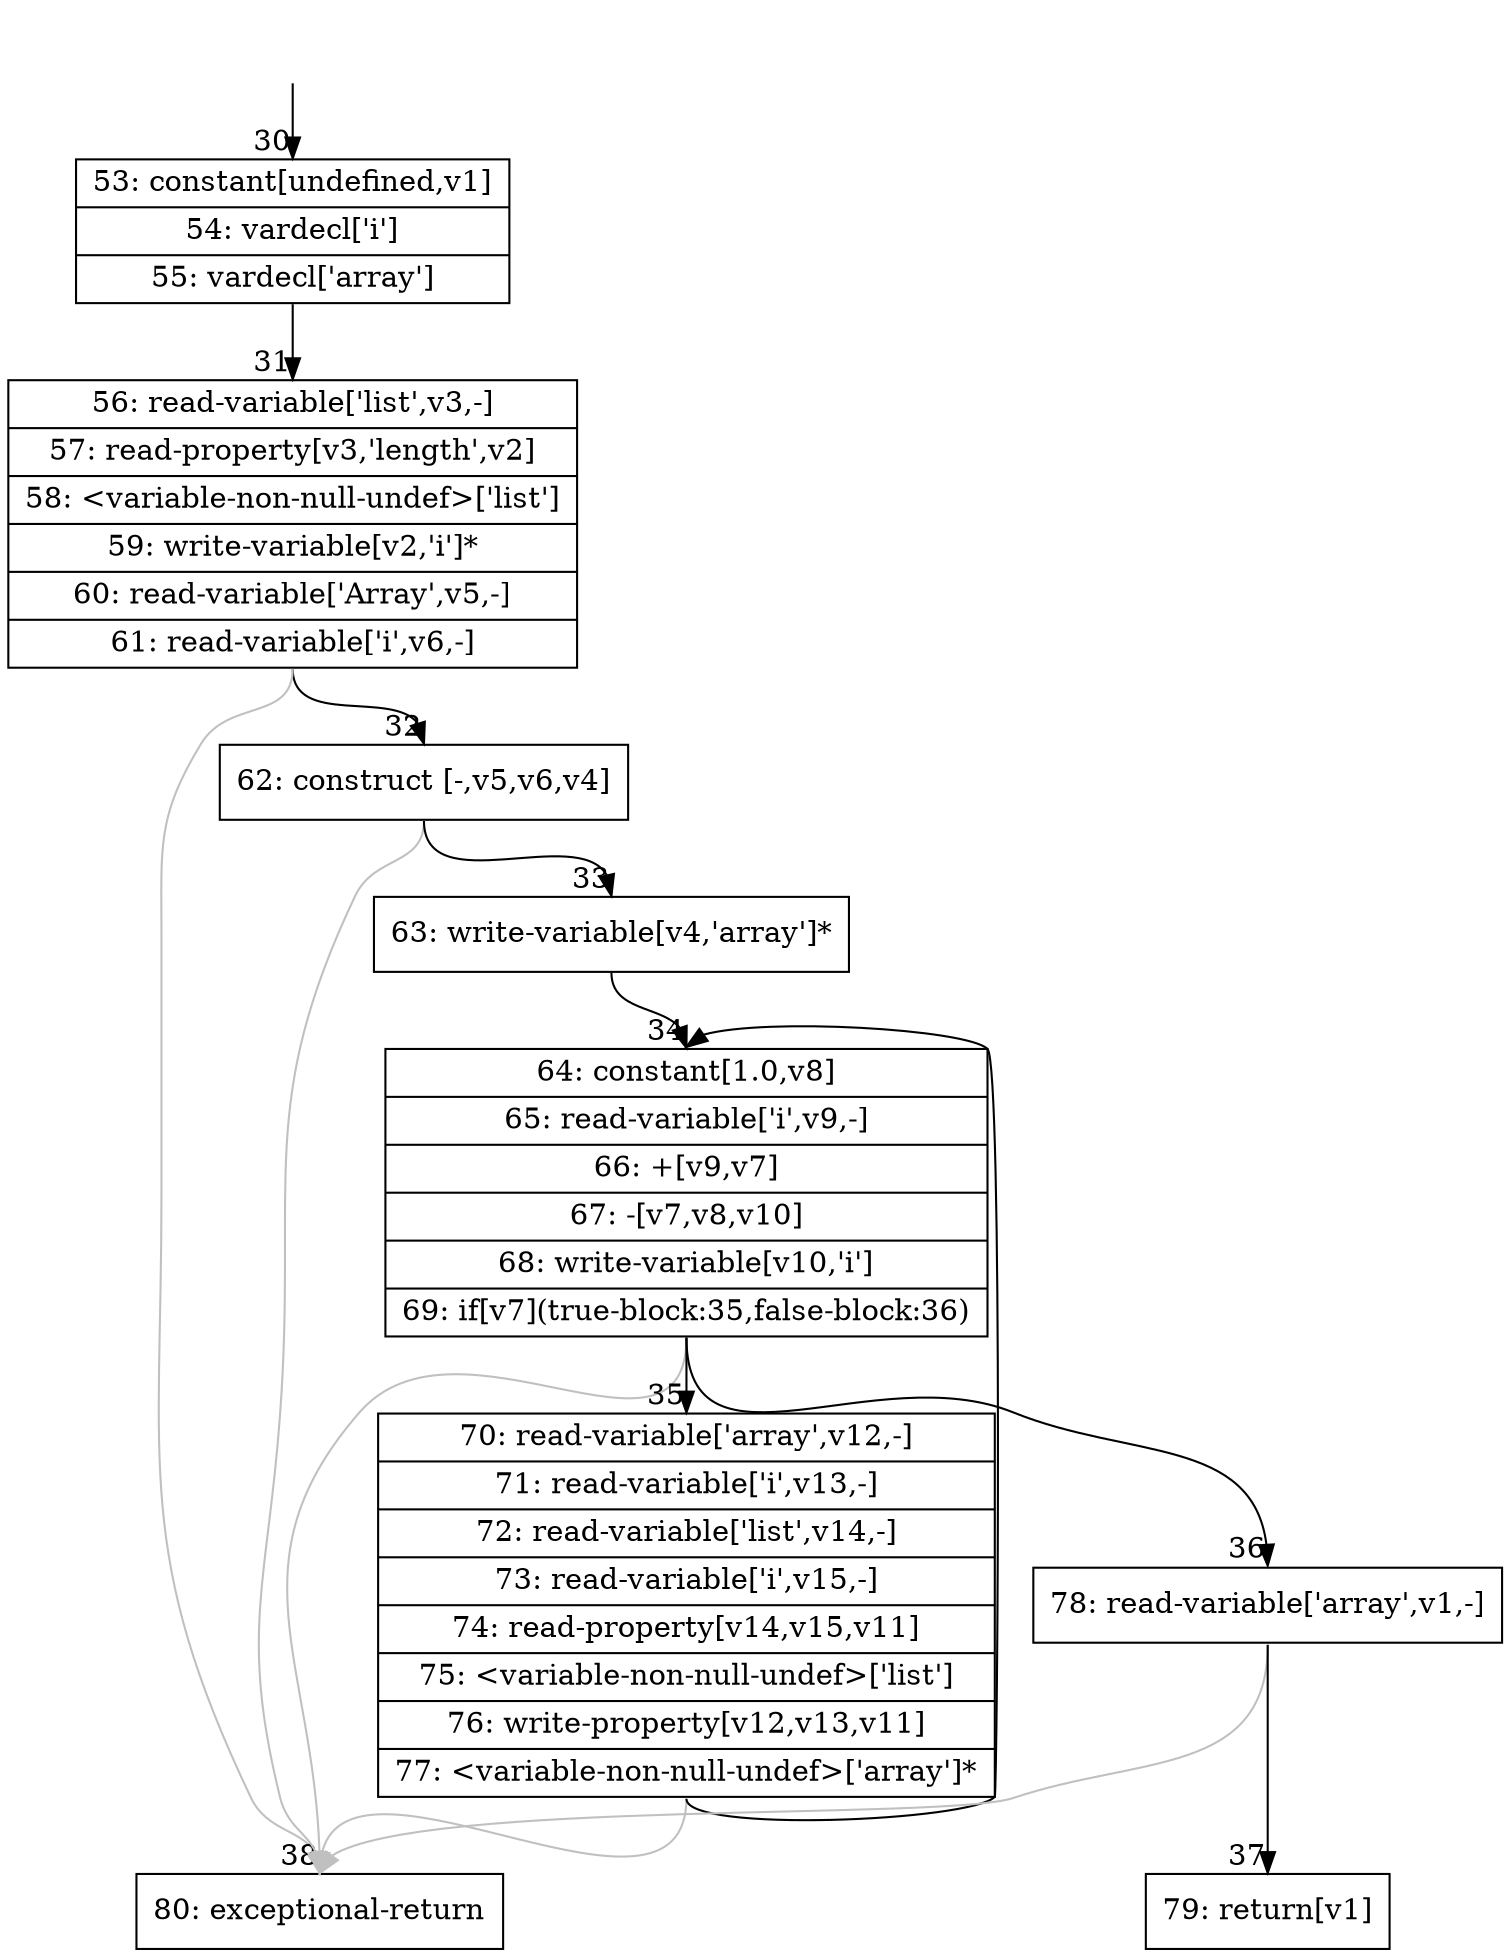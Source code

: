 digraph {
rankdir="TD"
BB_entry5[shape=none,label=""];
BB_entry5 -> BB30 [tailport=s, headport=n, headlabel="    30"]
BB30 [shape=record label="{53: constant[undefined,v1]|54: vardecl['i']|55: vardecl['array']}" ] 
BB30 -> BB31 [tailport=s, headport=n, headlabel="      31"]
BB31 [shape=record label="{56: read-variable['list',v3,-]|57: read-property[v3,'length',v2]|58: \<variable-non-null-undef\>['list']|59: write-variable[v2,'i']*|60: read-variable['Array',v5,-]|61: read-variable['i',v6,-]}" ] 
BB31 -> BB32 [tailport=s, headport=n, headlabel="      32"]
BB31 -> BB38 [tailport=s, headport=n, color=gray, headlabel="      38"]
BB32 [shape=record label="{62: construct [-,v5,v6,v4]}" ] 
BB32 -> BB33 [tailport=s, headport=n, headlabel="      33"]
BB32 -> BB38 [tailport=s, headport=n, color=gray]
BB33 [shape=record label="{63: write-variable[v4,'array']*}" ] 
BB33 -> BB34 [tailport=s, headport=n, headlabel="      34"]
BB34 [shape=record label="{64: constant[1.0,v8]|65: read-variable['i',v9,-]|66: +[v9,v7]|67: -[v7,v8,v10]|68: write-variable[v10,'i']|69: if[v7](true-block:35,false-block:36)}" ] 
BB34 -> BB35 [tailport=s, headport=n, headlabel="      35"]
BB34 -> BB36 [tailport=s, headport=n, headlabel="      36"]
BB34 -> BB38 [tailport=s, headport=n, color=gray]
BB35 [shape=record label="{70: read-variable['array',v12,-]|71: read-variable['i',v13,-]|72: read-variable['list',v14,-]|73: read-variable['i',v15,-]|74: read-property[v14,v15,v11]|75: \<variable-non-null-undef\>['list']|76: write-property[v12,v13,v11]|77: \<variable-non-null-undef\>['array']*}" ] 
BB35 -> BB34 [tailport=s, headport=n]
BB35 -> BB38 [tailport=s, headport=n, color=gray]
BB36 [shape=record label="{78: read-variable['array',v1,-]}" ] 
BB36 -> BB37 [tailport=s, headport=n, headlabel="      37"]
BB36 -> BB38 [tailport=s, headport=n, color=gray]
BB37 [shape=record label="{79: return[v1]}" ] 
BB38 [shape=record label="{80: exceptional-return}" ] 
//#$~ 22
}
